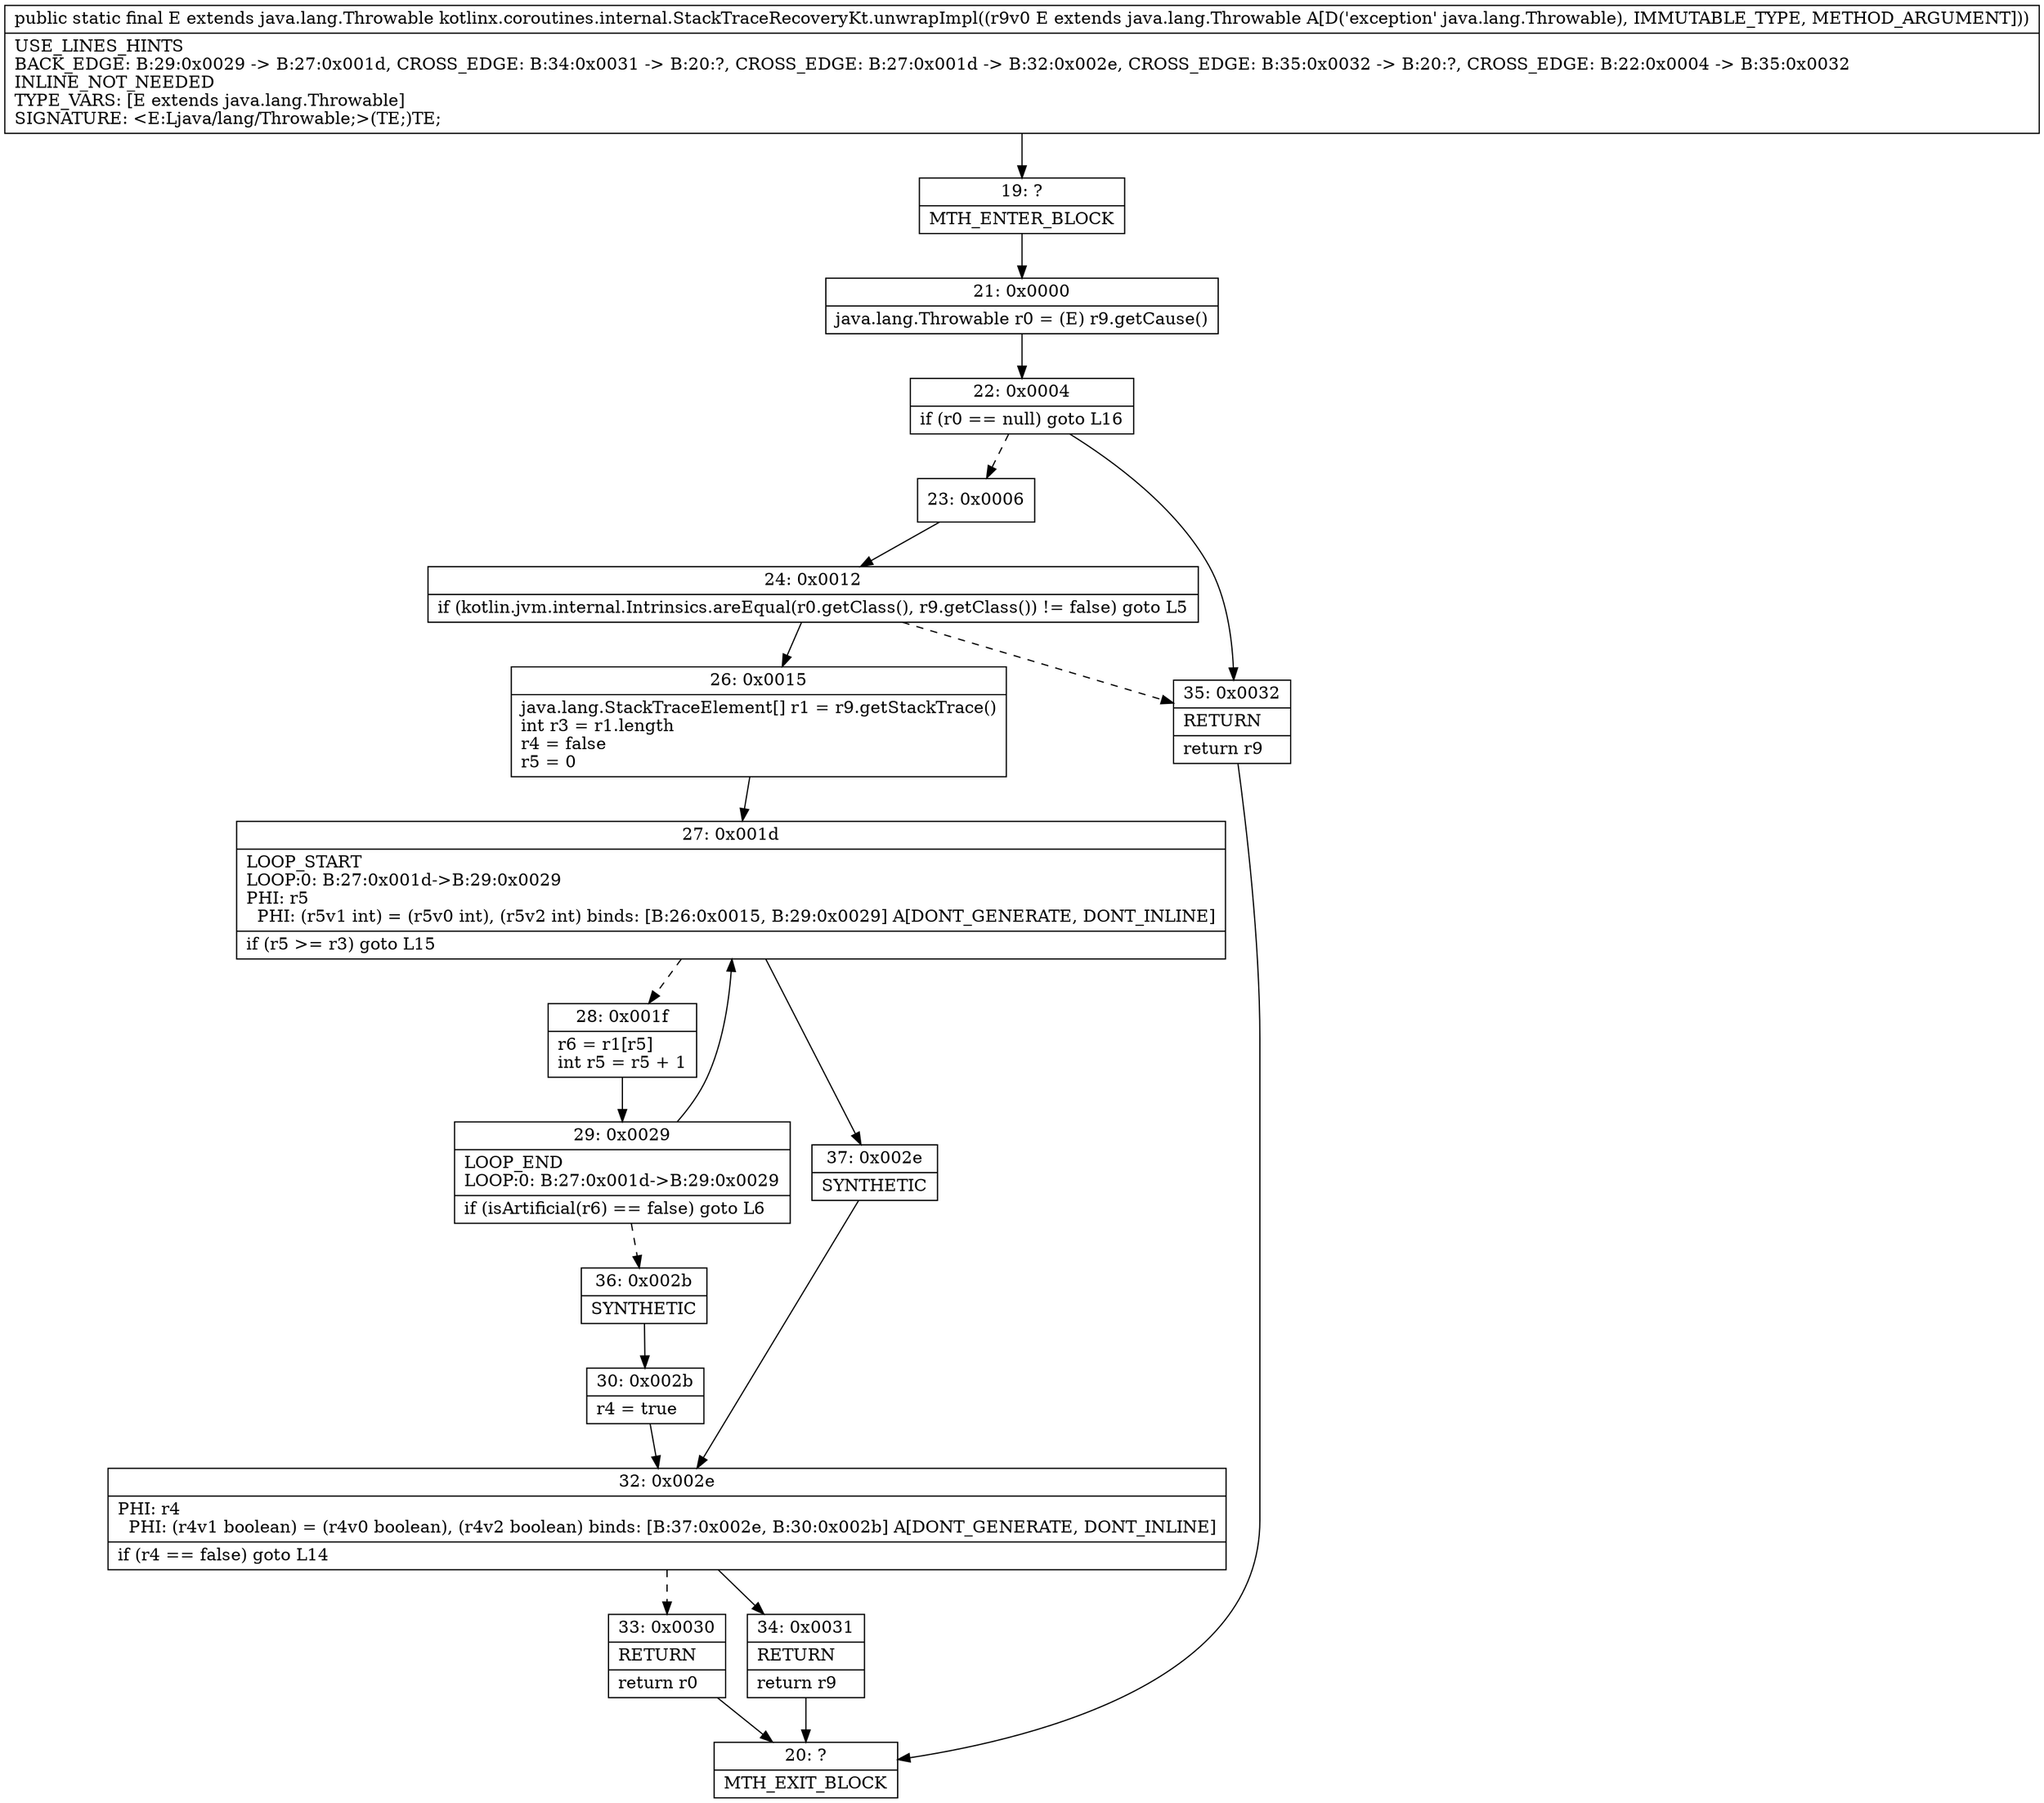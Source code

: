 digraph "CFG forkotlinx.coroutines.internal.StackTraceRecoveryKt.unwrapImpl(Ljava\/lang\/Throwable;)Ljava\/lang\/Throwable;" {
Node_19 [shape=record,label="{19\:\ ?|MTH_ENTER_BLOCK\l}"];
Node_21 [shape=record,label="{21\:\ 0x0000|java.lang.Throwable r0 = (E) r9.getCause()\l}"];
Node_22 [shape=record,label="{22\:\ 0x0004|if (r0 == null) goto L16\l}"];
Node_23 [shape=record,label="{23\:\ 0x0006}"];
Node_24 [shape=record,label="{24\:\ 0x0012|if (kotlin.jvm.internal.Intrinsics.areEqual(r0.getClass(), r9.getClass()) != false) goto L5\l}"];
Node_26 [shape=record,label="{26\:\ 0x0015|java.lang.StackTraceElement[] r1 = r9.getStackTrace()\lint r3 = r1.length\lr4 = false\lr5 = 0\l}"];
Node_27 [shape=record,label="{27\:\ 0x001d|LOOP_START\lLOOP:0: B:27:0x001d\-\>B:29:0x0029\lPHI: r5 \l  PHI: (r5v1 int) = (r5v0 int), (r5v2 int) binds: [B:26:0x0015, B:29:0x0029] A[DONT_GENERATE, DONT_INLINE]\l|if (r5 \>= r3) goto L15\l}"];
Node_28 [shape=record,label="{28\:\ 0x001f|r6 = r1[r5]\lint r5 = r5 + 1\l}"];
Node_29 [shape=record,label="{29\:\ 0x0029|LOOP_END\lLOOP:0: B:27:0x001d\-\>B:29:0x0029\l|if (isArtificial(r6) == false) goto L6\l}"];
Node_36 [shape=record,label="{36\:\ 0x002b|SYNTHETIC\l}"];
Node_30 [shape=record,label="{30\:\ 0x002b|r4 = true\l}"];
Node_32 [shape=record,label="{32\:\ 0x002e|PHI: r4 \l  PHI: (r4v1 boolean) = (r4v0 boolean), (r4v2 boolean) binds: [B:37:0x002e, B:30:0x002b] A[DONT_GENERATE, DONT_INLINE]\l|if (r4 == false) goto L14\l}"];
Node_33 [shape=record,label="{33\:\ 0x0030|RETURN\l|return r0\l}"];
Node_20 [shape=record,label="{20\:\ ?|MTH_EXIT_BLOCK\l}"];
Node_34 [shape=record,label="{34\:\ 0x0031|RETURN\l|return r9\l}"];
Node_37 [shape=record,label="{37\:\ 0x002e|SYNTHETIC\l}"];
Node_35 [shape=record,label="{35\:\ 0x0032|RETURN\l|return r9\l}"];
MethodNode[shape=record,label="{public static final E extends java.lang.Throwable kotlinx.coroutines.internal.StackTraceRecoveryKt.unwrapImpl((r9v0 E extends java.lang.Throwable A[D('exception' java.lang.Throwable), IMMUTABLE_TYPE, METHOD_ARGUMENT]))  | USE_LINES_HINTS\lBACK_EDGE: B:29:0x0029 \-\> B:27:0x001d, CROSS_EDGE: B:34:0x0031 \-\> B:20:?, CROSS_EDGE: B:27:0x001d \-\> B:32:0x002e, CROSS_EDGE: B:35:0x0032 \-\> B:20:?, CROSS_EDGE: B:22:0x0004 \-\> B:35:0x0032\lINLINE_NOT_NEEDED\lTYPE_VARS: [E extends java.lang.Throwable]\lSIGNATURE: \<E:Ljava\/lang\/Throwable;\>(TE;)TE;\l}"];
MethodNode -> Node_19;Node_19 -> Node_21;
Node_21 -> Node_22;
Node_22 -> Node_23[style=dashed];
Node_22 -> Node_35;
Node_23 -> Node_24;
Node_24 -> Node_26;
Node_24 -> Node_35[style=dashed];
Node_26 -> Node_27;
Node_27 -> Node_28[style=dashed];
Node_27 -> Node_37;
Node_28 -> Node_29;
Node_29 -> Node_27;
Node_29 -> Node_36[style=dashed];
Node_36 -> Node_30;
Node_30 -> Node_32;
Node_32 -> Node_33[style=dashed];
Node_32 -> Node_34;
Node_33 -> Node_20;
Node_34 -> Node_20;
Node_37 -> Node_32;
Node_35 -> Node_20;
}

